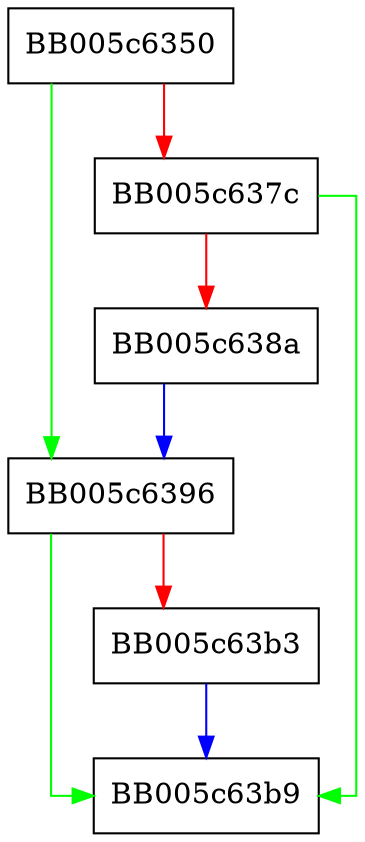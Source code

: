 digraph EVP_RAND_instantiate {
  node [shape="box"];
  graph [splines=ortho];
  BB005c6350 -> BB005c6396 [color="green"];
  BB005c6350 -> BB005c637c [color="red"];
  BB005c637c -> BB005c63b9 [color="green"];
  BB005c637c -> BB005c638a [color="red"];
  BB005c638a -> BB005c6396 [color="blue"];
  BB005c6396 -> BB005c63b9 [color="green"];
  BB005c6396 -> BB005c63b3 [color="red"];
  BB005c63b3 -> BB005c63b9 [color="blue"];
}